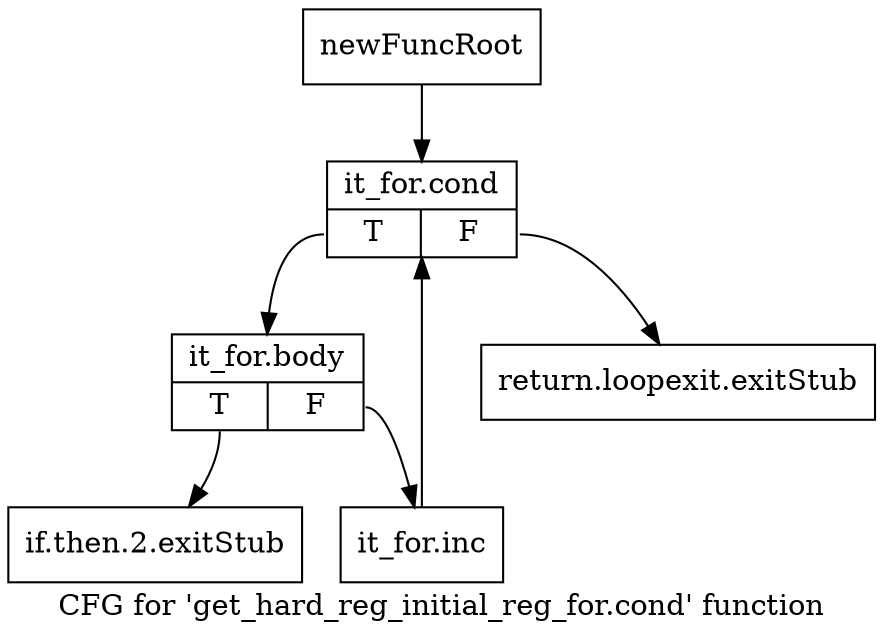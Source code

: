 digraph "CFG for 'get_hard_reg_initial_reg_for.cond' function" {
	label="CFG for 'get_hard_reg_initial_reg_for.cond' function";

	Node0xb325900 [shape=record,label="{newFuncRoot}"];
	Node0xb325900 -> Node0xb3259f0;
	Node0xb325950 [shape=record,label="{return.loopexit.exitStub}"];
	Node0xb3259a0 [shape=record,label="{if.then.2.exitStub}"];
	Node0xb3259f0 [shape=record,label="{it_for.cond|{<s0>T|<s1>F}}"];
	Node0xb3259f0:s0 -> Node0xb325a40;
	Node0xb3259f0:s1 -> Node0xb325950;
	Node0xb325a40 [shape=record,label="{it_for.body|{<s0>T|<s1>F}}"];
	Node0xb325a40:s0 -> Node0xb3259a0;
	Node0xb325a40:s1 -> Node0xb325a90;
	Node0xb325a90 [shape=record,label="{it_for.inc}"];
	Node0xb325a90 -> Node0xb3259f0;
}
